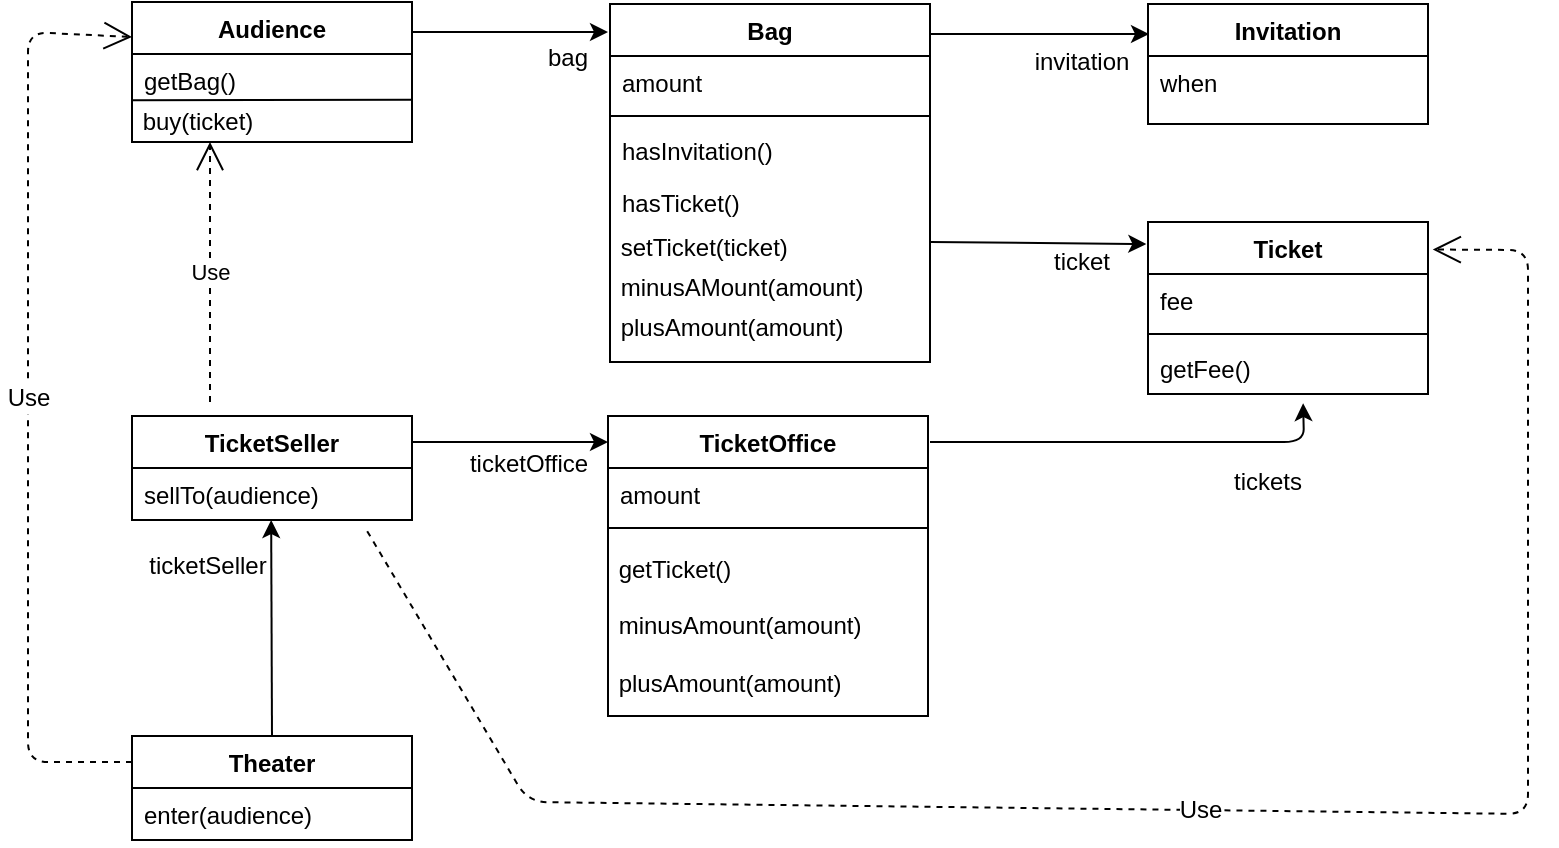 <mxfile version="13.4.2" type="device"><diagram id="C5RBs43oDa-KdzZeNtuy" name="Page-1"><mxGraphModel dx="744" dy="503" grid="1" gridSize="10" guides="1" tooltips="1" connect="1" arrows="1" fold="1" page="1" pageScale="1" pageWidth="827" pageHeight="1169" math="0" shadow="0"><root><mxCell id="WIyWlLk6GJQsqaUBKTNV-0"/><mxCell id="WIyWlLk6GJQsqaUBKTNV-1" parent="WIyWlLk6GJQsqaUBKTNV-0"/><mxCell id="Fp1r0fuF6shlYp3we_ML-10" style="edgeStyle=orthogonalEdgeStyle;rounded=0;orthogonalLoop=1;jettySize=auto;html=1;" parent="WIyWlLk6GJQsqaUBKTNV-1" edge="1"><mxGeometry relative="1" as="geometry"><mxPoint x="320" y="95" as="targetPoint"/><mxPoint x="222" y="95" as="sourcePoint"/></mxGeometry></mxCell><mxCell id="Fp1r0fuF6shlYp3we_ML-1" value="Audience" style="swimlane;fontStyle=1;childLayout=stackLayout;horizontal=1;startSize=26;fillColor=none;horizontalStack=0;resizeParent=1;resizeParentMax=0;resizeLast=0;collapsible=1;marginBottom=0;" parent="WIyWlLk6GJQsqaUBKTNV-1" vertex="1"><mxGeometry x="82" y="80" width="140" height="70" as="geometry"/></mxCell><mxCell id="Fp1r0fuF6shlYp3we_ML-2" value="getBag()" style="text;strokeColor=none;fillColor=none;align=left;verticalAlign=top;spacingLeft=4;spacingRight=4;overflow=hidden;rotatable=0;points=[[0,0.5],[1,0.5]];portConstraint=eastwest;" parent="Fp1r0fuF6shlYp3we_ML-1" vertex="1"><mxGeometry y="26" width="140" height="24" as="geometry"/></mxCell><mxCell id="MueTEK-1WA57L5m83mhq-1" value="" style="endArrow=none;html=1;entryX=1;entryY=0.952;entryDx=0;entryDy=0;entryPerimeter=0;exitX=0.002;exitY=0.965;exitDx=0;exitDy=0;exitPerimeter=0;" edge="1" parent="Fp1r0fuF6shlYp3we_ML-1" source="Fp1r0fuF6shlYp3we_ML-2" target="Fp1r0fuF6shlYp3we_ML-2"><mxGeometry width="50" height="50" relative="1" as="geometry"><mxPoint x="8" y="48.82" as="sourcePoint"/><mxPoint x="98" y="48.82" as="targetPoint"/></mxGeometry></mxCell><mxCell id="MueTEK-1WA57L5m83mhq-0" value="&amp;nbsp;buy(ticket)" style="text;html=1;strokeColor=none;fillColor=none;align=left;verticalAlign=middle;whiteSpace=wrap;rounded=0;" vertex="1" parent="Fp1r0fuF6shlYp3we_ML-1"><mxGeometry y="50" width="140" height="20" as="geometry"/></mxCell><mxCell id="zkfFHV4jXpPFQw0GAbJ--17" value="Bag" style="swimlane;fontStyle=1;align=center;verticalAlign=top;childLayout=stackLayout;horizontal=1;startSize=26;horizontalStack=0;resizeParent=1;resizeLast=0;collapsible=1;marginBottom=0;rounded=0;shadow=0;strokeWidth=1;" parent="WIyWlLk6GJQsqaUBKTNV-1" vertex="1"><mxGeometry x="321" y="81" width="160" height="179" as="geometry"><mxRectangle x="550" y="140" width="160" height="26" as="alternateBounds"/></mxGeometry></mxCell><mxCell id="zkfFHV4jXpPFQw0GAbJ--18" value="amount" style="text;align=left;verticalAlign=top;spacingLeft=4;spacingRight=4;overflow=hidden;rotatable=0;points=[[0,0.5],[1,0.5]];portConstraint=eastwest;" parent="zkfFHV4jXpPFQw0GAbJ--17" vertex="1"><mxGeometry y="26" width="160" height="26" as="geometry"/></mxCell><mxCell id="zkfFHV4jXpPFQw0GAbJ--23" value="" style="line;html=1;strokeWidth=1;align=left;verticalAlign=middle;spacingTop=-1;spacingLeft=3;spacingRight=3;rotatable=0;labelPosition=right;points=[];portConstraint=eastwest;" parent="zkfFHV4jXpPFQw0GAbJ--17" vertex="1"><mxGeometry y="52" width="160" height="8" as="geometry"/></mxCell><mxCell id="zkfFHV4jXpPFQw0GAbJ--24" value="hasInvitation()" style="text;align=left;verticalAlign=top;spacingLeft=4;spacingRight=4;overflow=hidden;rotatable=0;points=[[0,0.5],[1,0.5]];portConstraint=eastwest;" parent="zkfFHV4jXpPFQw0GAbJ--17" vertex="1"><mxGeometry y="60" width="160" height="26" as="geometry"/></mxCell><mxCell id="zkfFHV4jXpPFQw0GAbJ--25" value="hasTicket()&#10;" style="text;align=left;verticalAlign=top;spacingLeft=4;spacingRight=4;overflow=hidden;rotatable=0;points=[[0,0.5],[1,0.5]];portConstraint=eastwest;" parent="zkfFHV4jXpPFQw0GAbJ--17" vertex="1"><mxGeometry y="86" width="160" height="26" as="geometry"/></mxCell><mxCell id="Fp1r0fuF6shlYp3we_ML-13" value="&amp;nbsp;setTicket(ticket)" style="text;html=1;strokeColor=none;fillColor=none;align=left;verticalAlign=middle;whiteSpace=wrap;rounded=0;" parent="zkfFHV4jXpPFQw0GAbJ--17" vertex="1"><mxGeometry y="112" width="160" height="20" as="geometry"/></mxCell><mxCell id="Fp1r0fuF6shlYp3we_ML-14" value="&amp;nbsp;minusAMount(amount)&lt;span style=&quot;color: rgba(0 , 0 , 0 , 0) ; font-family: monospace ; font-size: 0px&quot;&gt;%3CmxGraphModel%3E%3Croot%3E%3CmxCell%20id%3D%220%22%2F%3E%3CmxCell%20id%3D%221%22%20parent%3D%220%22%2F%3E%3CmxCell%20id%3D%222%22%20value%3D%22%22%20style%3D%22endArrow%3Dclassic%3Bhtml%3D1%3B%22%20edge%3D%221%22%20parent%3D%221%22%3E%3CmxGeometry%20width%3D%2250%22%20height%3D%2250%22%20relative%3D%221%22%20as%3D%22geometry%22%3E%3CmxPoint%20x%3D%22390%22%20y%3D%22310%22%20as%3D%22sourcePoint%22%2F%3E%3CmxPoint%20x%3D%22440%22%20y%3D%22260%22%20as%3D%22targetPoint%22%2F%3E%3C%2FmxGeometry%3E%3C%2FmxCell%3E%3C%2Froot%3E%3C%2FmxGraphModel%3E&lt;/span&gt;" style="text;html=1;strokeColor=none;fillColor=none;align=left;verticalAlign=middle;whiteSpace=wrap;rounded=0;" parent="zkfFHV4jXpPFQw0GAbJ--17" vertex="1"><mxGeometry y="132" width="160" height="20" as="geometry"/></mxCell><mxCell id="Fp1r0fuF6shlYp3we_ML-15" value="&amp;nbsp;plusAmount(amount)" style="text;html=1;strokeColor=none;fillColor=none;align=left;verticalAlign=middle;whiteSpace=wrap;rounded=0;" parent="zkfFHV4jXpPFQw0GAbJ--17" vertex="1"><mxGeometry y="152" width="160" height="20" as="geometry"/></mxCell><mxCell id="Fp1r0fuF6shlYp3we_ML-12" value="bag" style="text;html=1;strokeColor=none;fillColor=none;align=center;verticalAlign=middle;whiteSpace=wrap;rounded=0;" parent="WIyWlLk6GJQsqaUBKTNV-1" vertex="1"><mxGeometry x="280" y="98" width="40" height="20" as="geometry"/></mxCell><mxCell id="Fp1r0fuF6shlYp3we_ML-16" value="" style="endArrow=classic;html=1;" parent="WIyWlLk6GJQsqaUBKTNV-1" edge="1"><mxGeometry width="50" height="50" relative="1" as="geometry"><mxPoint x="481.5" y="96" as="sourcePoint"/><mxPoint x="590.5" y="96" as="targetPoint"/></mxGeometry></mxCell><mxCell id="Fp1r0fuF6shlYp3we_ML-18" value="invitation" style="text;html=1;strokeColor=none;fillColor=none;align=center;verticalAlign=middle;whiteSpace=wrap;rounded=0;" parent="WIyWlLk6GJQsqaUBKTNV-1" vertex="1"><mxGeometry x="537" y="100" width="40" height="20" as="geometry"/></mxCell><mxCell id="Fp1r0fuF6shlYp3we_ML-19" value="Invitation" style="swimlane;fontStyle=1;childLayout=stackLayout;horizontal=1;startSize=26;fillColor=none;horizontalStack=0;resizeParent=1;resizeParentMax=0;resizeLast=0;collapsible=1;marginBottom=0;" parent="WIyWlLk6GJQsqaUBKTNV-1" vertex="1"><mxGeometry x="590" y="81" width="140" height="60" as="geometry"/></mxCell><mxCell id="Fp1r0fuF6shlYp3we_ML-20" value="when" style="text;strokeColor=none;fillColor=none;align=left;verticalAlign=top;spacingLeft=4;spacingRight=4;overflow=hidden;rotatable=0;points=[[0,0.5],[1,0.5]];portConstraint=eastwest;" parent="Fp1r0fuF6shlYp3we_ML-19" vertex="1"><mxGeometry y="26" width="140" height="34" as="geometry"/></mxCell><mxCell id="Fp1r0fuF6shlYp3we_ML-25" value="" style="endArrow=classic;html=1;entryX=-0.006;entryY=0.128;entryDx=0;entryDy=0;entryPerimeter=0;" parent="WIyWlLk6GJQsqaUBKTNV-1" target="Fp1r0fuF6shlYp3we_ML-21" edge="1"><mxGeometry width="50" height="50" relative="1" as="geometry"><mxPoint x="481" y="200" as="sourcePoint"/><mxPoint x="580" y="200" as="targetPoint"/></mxGeometry></mxCell><mxCell id="Fp1r0fuF6shlYp3we_ML-21" value="Ticket" style="swimlane;fontStyle=1;align=center;verticalAlign=top;childLayout=stackLayout;horizontal=1;startSize=26;horizontalStack=0;resizeParent=1;resizeParentMax=0;resizeLast=0;collapsible=1;marginBottom=0;" parent="WIyWlLk6GJQsqaUBKTNV-1" vertex="1"><mxGeometry x="590" y="190" width="140" height="86" as="geometry"/></mxCell><mxCell id="Fp1r0fuF6shlYp3we_ML-22" value="fee" style="text;strokeColor=none;fillColor=none;align=left;verticalAlign=top;spacingLeft=4;spacingRight=4;overflow=hidden;rotatable=0;points=[[0,0.5],[1,0.5]];portConstraint=eastwest;" parent="Fp1r0fuF6shlYp3we_ML-21" vertex="1"><mxGeometry y="26" width="140" height="26" as="geometry"/></mxCell><mxCell id="Fp1r0fuF6shlYp3we_ML-23" value="" style="line;strokeWidth=1;fillColor=none;align=left;verticalAlign=middle;spacingTop=-1;spacingLeft=3;spacingRight=3;rotatable=0;labelPosition=right;points=[];portConstraint=eastwest;" parent="Fp1r0fuF6shlYp3we_ML-21" vertex="1"><mxGeometry y="52" width="140" height="8" as="geometry"/></mxCell><mxCell id="Fp1r0fuF6shlYp3we_ML-24" value="getFee()" style="text;strokeColor=none;fillColor=none;align=left;verticalAlign=top;spacingLeft=4;spacingRight=4;overflow=hidden;rotatable=0;points=[[0,0.5],[1,0.5]];portConstraint=eastwest;" parent="Fp1r0fuF6shlYp3we_ML-21" vertex="1"><mxGeometry y="60" width="140" height="26" as="geometry"/></mxCell><mxCell id="Fp1r0fuF6shlYp3we_ML-27" value="ticket" style="text;html=1;strokeColor=none;fillColor=none;align=center;verticalAlign=middle;whiteSpace=wrap;rounded=0;" parent="WIyWlLk6GJQsqaUBKTNV-1" vertex="1"><mxGeometry x="537" y="200" width="40" height="20" as="geometry"/></mxCell><mxCell id="Fp1r0fuF6shlYp3we_ML-33" value="" style="endArrow=classic;html=1;exitX=1;exitY=0.25;exitDx=0;exitDy=0;" parent="WIyWlLk6GJQsqaUBKTNV-1" source="Fp1r0fuF6shlYp3we_ML-29" edge="1"><mxGeometry width="50" height="50" relative="1" as="geometry"><mxPoint x="222" y="290" as="sourcePoint"/><mxPoint x="320" y="300" as="targetPoint"/></mxGeometry></mxCell><mxCell id="Fp1r0fuF6shlYp3we_ML-38" value="ticketOffice" style="edgeLabel;html=1;align=center;verticalAlign=middle;resizable=0;points=[];fontSize=12;" parent="Fp1r0fuF6shlYp3we_ML-33" vertex="1" connectable="0"><mxGeometry x="0.367" y="-3" relative="1" as="geometry"><mxPoint x="-9" y="8" as="offset"/></mxGeometry></mxCell><mxCell id="Fp1r0fuF6shlYp3we_ML-29" value="TicketSeller" style="swimlane;fontStyle=1;childLayout=stackLayout;horizontal=1;startSize=26;fillColor=none;horizontalStack=0;resizeParent=1;resizeParentMax=0;resizeLast=0;collapsible=1;marginBottom=0;" parent="WIyWlLk6GJQsqaUBKTNV-1" vertex="1"><mxGeometry x="82" y="287" width="140" height="52" as="geometry"/></mxCell><mxCell id="Fp1r0fuF6shlYp3we_ML-30" value="sellTo(audience)" style="text;strokeColor=none;fillColor=none;align=left;verticalAlign=top;spacingLeft=4;spacingRight=4;overflow=hidden;rotatable=0;points=[[0,0.5],[1,0.5]];portConstraint=eastwest;" parent="Fp1r0fuF6shlYp3we_ML-29" vertex="1"><mxGeometry y="26" width="140" height="26" as="geometry"/></mxCell><mxCell id="Fp1r0fuF6shlYp3we_ML-34" value="TicketOffice" style="swimlane;fontStyle=1;align=center;verticalAlign=top;childLayout=stackLayout;horizontal=1;startSize=26;horizontalStack=0;resizeParent=1;resizeParentMax=0;resizeLast=0;collapsible=1;marginBottom=0;" parent="WIyWlLk6GJQsqaUBKTNV-1" vertex="1"><mxGeometry x="320" y="287" width="160" height="150" as="geometry"/></mxCell><mxCell id="Fp1r0fuF6shlYp3we_ML-35" value="amount" style="text;strokeColor=none;fillColor=none;align=left;verticalAlign=top;spacingLeft=4;spacingRight=4;overflow=hidden;rotatable=0;points=[[0,0.5],[1,0.5]];portConstraint=eastwest;" parent="Fp1r0fuF6shlYp3we_ML-34" vertex="1"><mxGeometry y="26" width="160" height="26" as="geometry"/></mxCell><mxCell id="Fp1r0fuF6shlYp3we_ML-36" value="" style="line;strokeWidth=1;fillColor=none;align=left;verticalAlign=middle;spacingTop=-1;spacingLeft=3;spacingRight=3;rotatable=0;labelPosition=right;points=[];portConstraint=eastwest;" parent="Fp1r0fuF6shlYp3we_ML-34" vertex="1"><mxGeometry y="52" width="160" height="8" as="geometry"/></mxCell><mxCell id="Fp1r0fuF6shlYp3we_ML-46" value="&amp;nbsp;getTicket()&lt;br&gt;&lt;br&gt;&amp;nbsp;minusAmount(amount)&lt;br&gt;&lt;br&gt;&amp;nbsp;plusAmount(amount)" style="text;html=1;strokeColor=none;fillColor=none;align=left;verticalAlign=middle;whiteSpace=wrap;rounded=0;fontSize=12;" parent="Fp1r0fuF6shlYp3we_ML-34" vertex="1"><mxGeometry y="60" width="160" height="90" as="geometry"/></mxCell><mxCell id="Fp1r0fuF6shlYp3we_ML-39" value="" style="endArrow=classic;html=1;fontSize=12;entryX=0.554;entryY=1.177;entryDx=0;entryDy=0;entryPerimeter=0;" parent="WIyWlLk6GJQsqaUBKTNV-1" target="Fp1r0fuF6shlYp3we_ML-24" edge="1"><mxGeometry width="50" height="50" relative="1" as="geometry"><mxPoint x="481" y="300" as="sourcePoint"/><mxPoint x="660" y="300" as="targetPoint"/><Array as="points"><mxPoint x="668" y="300"/></Array></mxGeometry></mxCell><mxCell id="Fp1r0fuF6shlYp3we_ML-40" value="tickets" style="text;html=1;strokeColor=none;fillColor=none;align=center;verticalAlign=middle;whiteSpace=wrap;rounded=0;" parent="WIyWlLk6GJQsqaUBKTNV-1" vertex="1"><mxGeometry x="630" y="310" width="40" height="20" as="geometry"/></mxCell><mxCell id="Fp1r0fuF6shlYp3we_ML-47" value="Theater" style="swimlane;fontStyle=1;childLayout=stackLayout;horizontal=1;startSize=26;fillColor=none;horizontalStack=0;resizeParent=1;resizeParentMax=0;resizeLast=0;collapsible=1;marginBottom=0;fontSize=12;" parent="WIyWlLk6GJQsqaUBKTNV-1" vertex="1"><mxGeometry x="82" y="447" width="140" height="52" as="geometry"/></mxCell><mxCell id="Fp1r0fuF6shlYp3we_ML-48" value="enter(audience)" style="text;strokeColor=none;fillColor=none;align=left;verticalAlign=top;spacingLeft=4;spacingRight=4;overflow=hidden;rotatable=0;points=[[0,0.5],[1,0.5]];portConstraint=eastwest;" parent="Fp1r0fuF6shlYp3we_ML-47" vertex="1"><mxGeometry y="26" width="140" height="26" as="geometry"/></mxCell><mxCell id="Fp1r0fuF6shlYp3we_ML-51" value="Use" style="endArrow=open;endSize=12;dashed=1;html=1;fontSize=12;entryX=1.017;entryY=0.16;entryDx=0;entryDy=0;entryPerimeter=0;exitX=0.84;exitY=1.215;exitDx=0;exitDy=0;exitPerimeter=0;" parent="WIyWlLk6GJQsqaUBKTNV-1" source="Fp1r0fuF6shlYp3we_ML-30" target="Fp1r0fuF6shlYp3we_ML-21" edge="1"><mxGeometry width="160" relative="1" as="geometry"><mxPoint x="222" y="450" as="sourcePoint"/><mxPoint x="770" y="120" as="targetPoint"/><Array as="points"><mxPoint x="280" y="480"/><mxPoint x="780" y="486"/><mxPoint x="780" y="204"/></Array></mxGeometry></mxCell><mxCell id="Fp1r0fuF6shlYp3we_ML-52" value="Use" style="endArrow=open;endSize=12;dashed=1;html=1;fontSize=12;exitX=0;exitY=0.25;exitDx=0;exitDy=0;entryX=0;entryY=0.25;entryDx=0;entryDy=0;" parent="WIyWlLk6GJQsqaUBKTNV-1" source="Fp1r0fuF6shlYp3we_ML-47" target="Fp1r0fuF6shlYp3we_ML-1" edge="1"><mxGeometry width="160" relative="1" as="geometry"><mxPoint x="50" y="460" as="sourcePoint"/><mxPoint x="30" y="90" as="targetPoint"/><Array as="points"><mxPoint x="30" y="460"/><mxPoint x="30" y="95"/></Array></mxGeometry></mxCell><mxCell id="Fp1r0fuF6shlYp3we_ML-55" value="" style="endArrow=classic;html=1;fontSize=12;entryX=0.497;entryY=1;entryDx=0;entryDy=0;entryPerimeter=0;exitX=0.5;exitY=0;exitDx=0;exitDy=0;" parent="WIyWlLk6GJQsqaUBKTNV-1" source="Fp1r0fuF6shlYp3we_ML-47" target="Fp1r0fuF6shlYp3we_ML-30" edge="1"><mxGeometry width="50" height="50" relative="1" as="geometry"><mxPoint x="152" y="440" as="sourcePoint"/><mxPoint x="200" y="390" as="targetPoint"/></mxGeometry></mxCell><mxCell id="Fp1r0fuF6shlYp3we_ML-56" value="ticketSeller" style="text;html=1;strokeColor=none;fillColor=none;align=center;verticalAlign=middle;whiteSpace=wrap;rounded=0;fontSize=12;" parent="WIyWlLk6GJQsqaUBKTNV-1" vertex="1"><mxGeometry x="90" y="352" width="60" height="20" as="geometry"/></mxCell><mxCell id="H9Y1qLOwG7Vcsatq8yUC-2" value="Use" style="endArrow=open;endSize=12;dashed=1;html=1;" parent="WIyWlLk6GJQsqaUBKTNV-1" edge="1"><mxGeometry width="160" relative="1" as="geometry"><mxPoint x="121" y="280" as="sourcePoint"/><mxPoint x="121" y="150" as="targetPoint"/></mxGeometry></mxCell></root></mxGraphModel></diagram></mxfile>